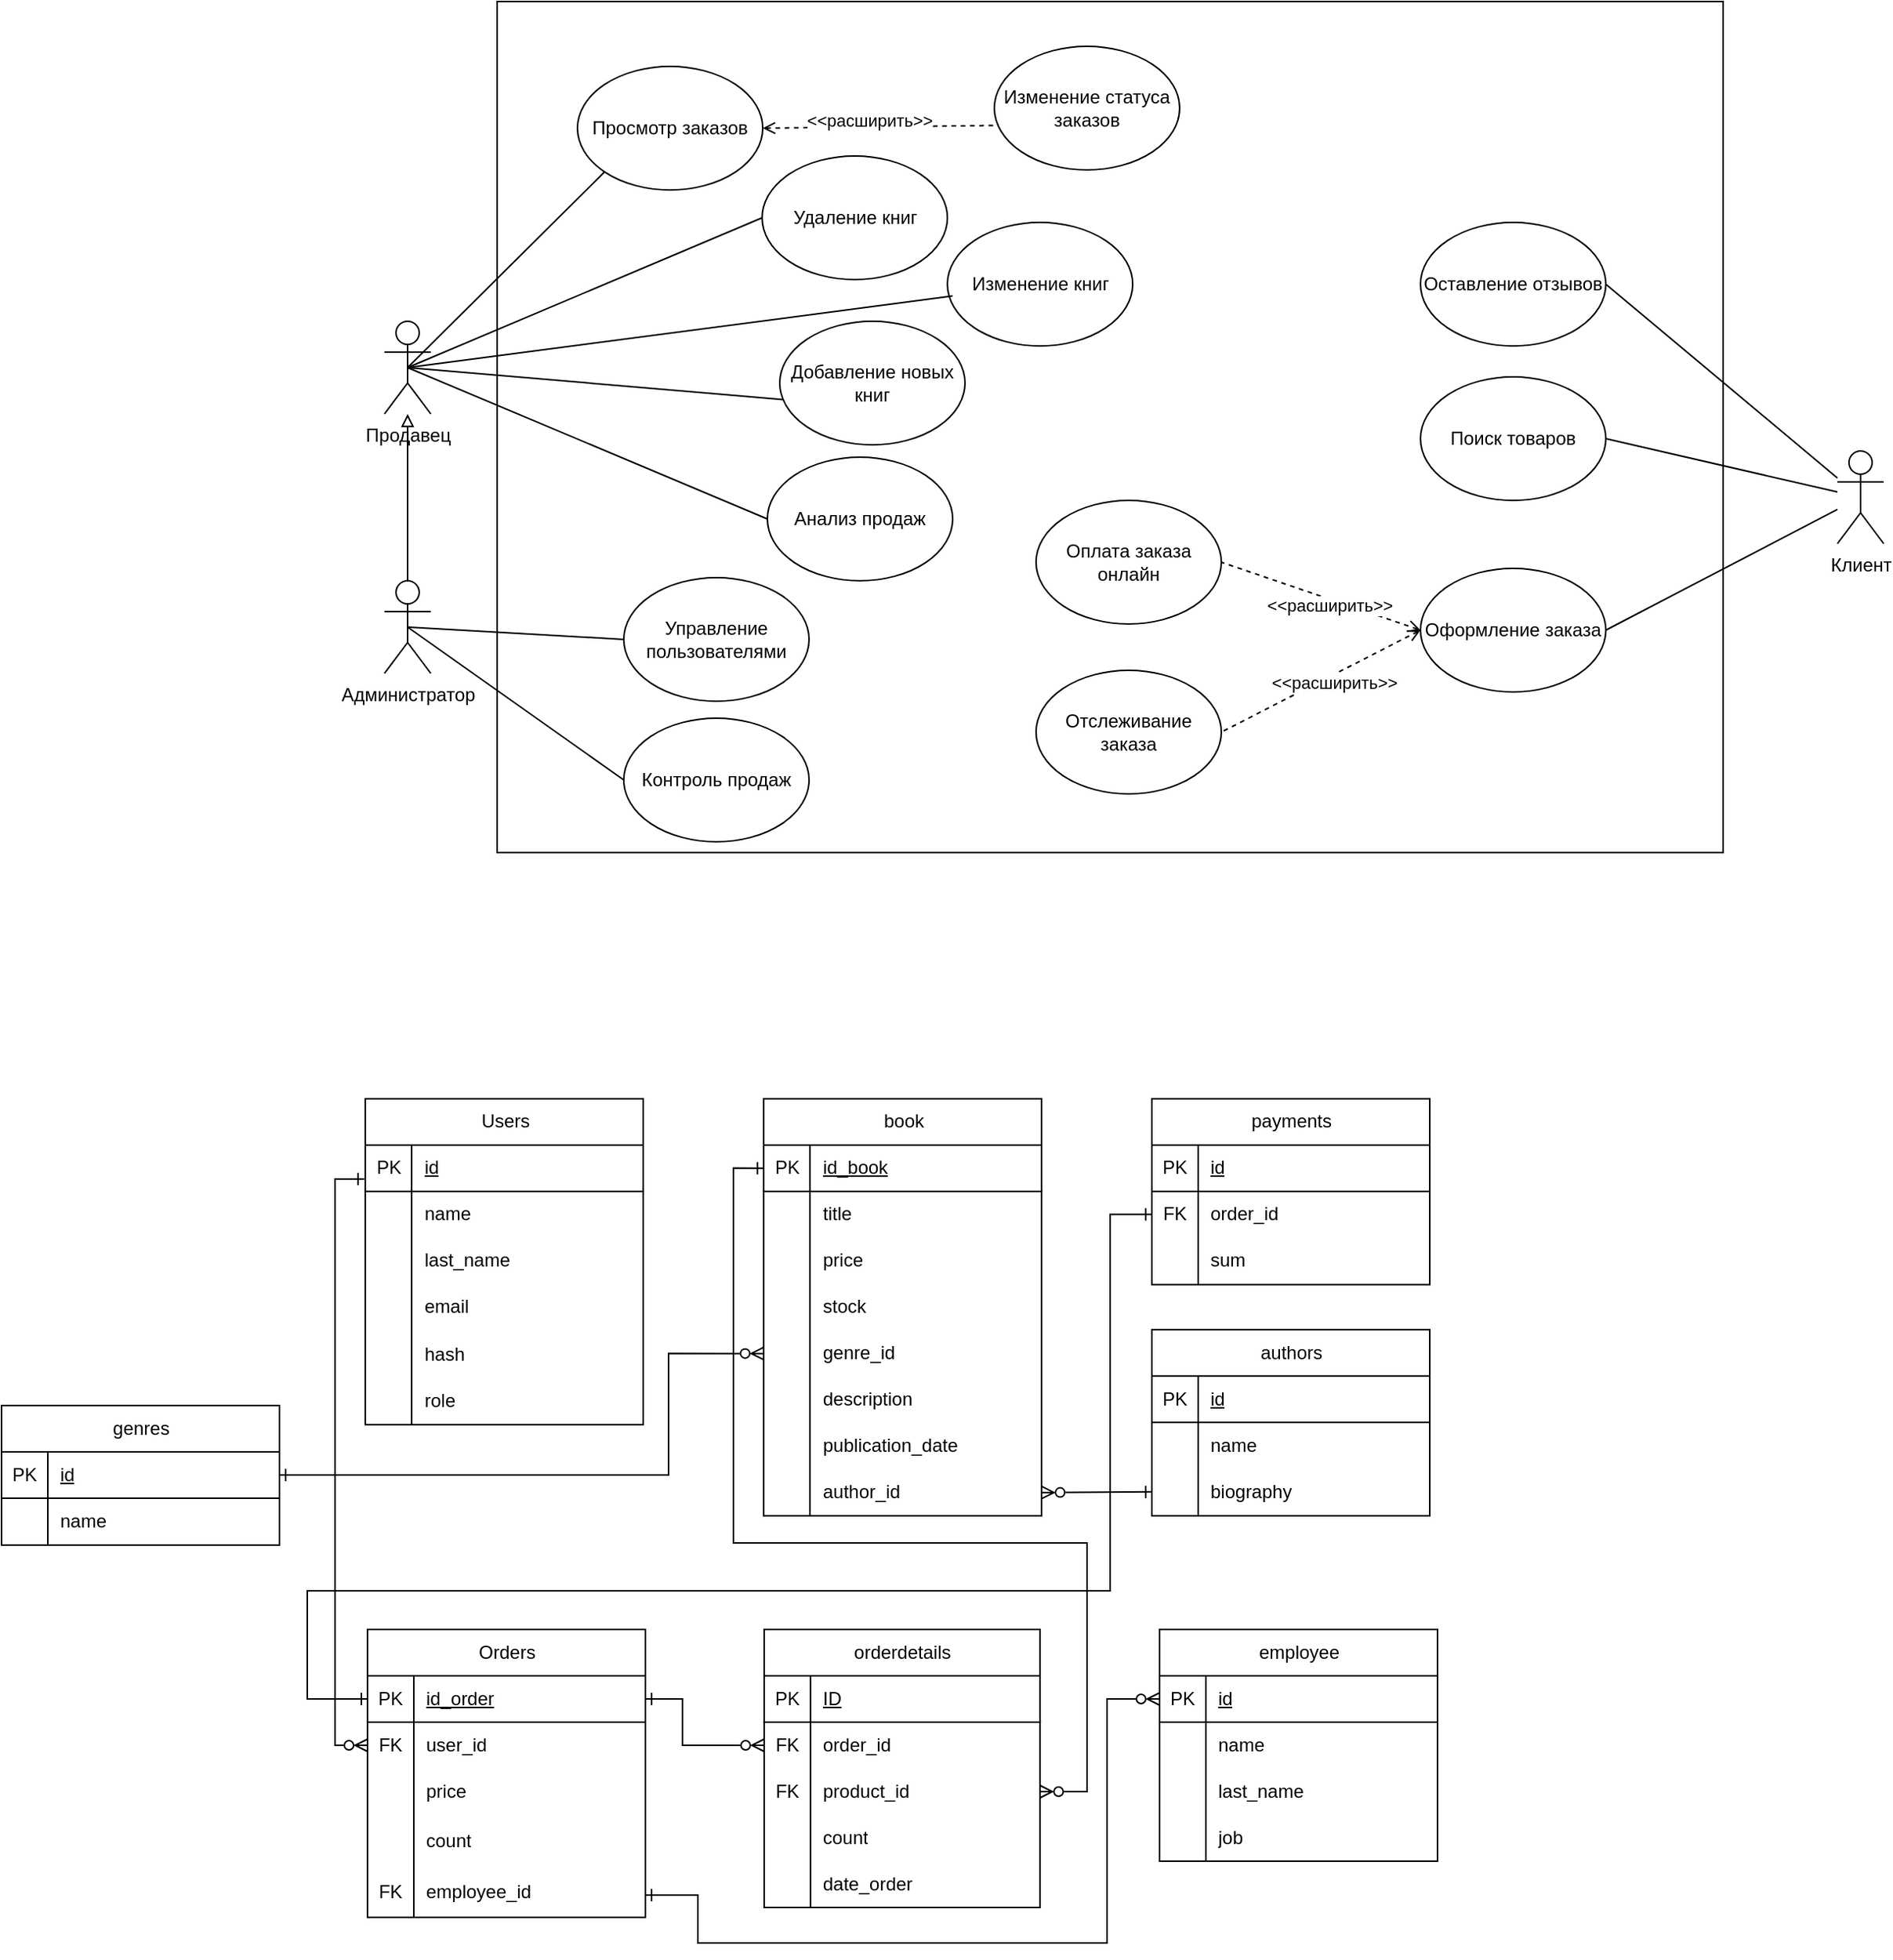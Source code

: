 <mxfile version="26.0.16">
  <diagram name="Page-1" id="e56a1550-8fbb-45ad-956c-1786394a9013">
    <mxGraphModel dx="985" dy="1665" grid="0" gridSize="10" guides="1" tooltips="1" connect="1" arrows="1" fold="1" page="0" pageScale="1" pageWidth="1100" pageHeight="850" background="none" math="0" shadow="0">
      <root>
        <mxCell id="0" />
        <mxCell id="1" parent="0" />
        <mxCell id="t7EN4lz90MW7jezC_zGg-55" value="book" style="shape=table;startSize=30;container=1;collapsible=1;childLayout=tableLayout;fixedRows=1;rowLines=0;fontStyle=0;align=center;resizeLast=1;html=1;" vertex="1" parent="1">
          <mxGeometry x="1266.588" y="275.333" width="180" height="270" as="geometry" />
        </mxCell>
        <mxCell id="t7EN4lz90MW7jezC_zGg-56" value="" style="shape=tableRow;horizontal=0;startSize=0;swimlaneHead=0;swimlaneBody=0;fillColor=none;collapsible=0;dropTarget=0;points=[[0,0.5],[1,0.5]];portConstraint=eastwest;top=0;left=0;right=0;bottom=1;fontStyle=0" vertex="1" parent="t7EN4lz90MW7jezC_zGg-55">
          <mxGeometry y="30" width="180" height="30" as="geometry" />
        </mxCell>
        <mxCell id="t7EN4lz90MW7jezC_zGg-57" value="PK" style="shape=partialRectangle;connectable=0;fillColor=none;top=0;left=0;bottom=0;right=0;fontStyle=0;overflow=hidden;whiteSpace=wrap;html=1;" vertex="1" parent="t7EN4lz90MW7jezC_zGg-56">
          <mxGeometry width="30" height="30" as="geometry">
            <mxRectangle width="30" height="30" as="alternateBounds" />
          </mxGeometry>
        </mxCell>
        <mxCell id="t7EN4lz90MW7jezC_zGg-58" value="id_book" style="shape=partialRectangle;connectable=0;fillColor=none;top=0;left=0;bottom=0;right=0;align=left;spacingLeft=6;fontStyle=4;overflow=hidden;whiteSpace=wrap;html=1;" vertex="1" parent="t7EN4lz90MW7jezC_zGg-56">
          <mxGeometry x="30" width="150" height="30" as="geometry">
            <mxRectangle width="150" height="30" as="alternateBounds" />
          </mxGeometry>
        </mxCell>
        <mxCell id="t7EN4lz90MW7jezC_zGg-59" value="" style="shape=tableRow;horizontal=0;startSize=0;swimlaneHead=0;swimlaneBody=0;fillColor=none;collapsible=0;dropTarget=0;points=[[0,0.5],[1,0.5]];portConstraint=eastwest;top=0;left=0;right=0;bottom=0;fontStyle=0" vertex="1" parent="t7EN4lz90MW7jezC_zGg-55">
          <mxGeometry y="60" width="180" height="30" as="geometry" />
        </mxCell>
        <mxCell id="t7EN4lz90MW7jezC_zGg-60" value="" style="shape=partialRectangle;connectable=0;fillColor=none;top=0;left=0;bottom=0;right=0;editable=1;overflow=hidden;whiteSpace=wrap;html=1;fontStyle=0" vertex="1" parent="t7EN4lz90MW7jezC_zGg-59">
          <mxGeometry width="30" height="30" as="geometry">
            <mxRectangle width="30" height="30" as="alternateBounds" />
          </mxGeometry>
        </mxCell>
        <mxCell id="t7EN4lz90MW7jezC_zGg-61" value="title" style="shape=partialRectangle;connectable=0;fillColor=none;top=0;left=0;bottom=0;right=0;align=left;spacingLeft=6;overflow=hidden;whiteSpace=wrap;html=1;fontStyle=0" vertex="1" parent="t7EN4lz90MW7jezC_zGg-59">
          <mxGeometry x="30" width="150" height="30" as="geometry">
            <mxRectangle width="150" height="30" as="alternateBounds" />
          </mxGeometry>
        </mxCell>
        <mxCell id="t7EN4lz90MW7jezC_zGg-62" value="" style="shape=tableRow;horizontal=0;startSize=0;swimlaneHead=0;swimlaneBody=0;fillColor=none;collapsible=0;dropTarget=0;points=[[0,0.5],[1,0.5]];portConstraint=eastwest;top=0;left=0;right=0;bottom=0;fontStyle=0" vertex="1" parent="t7EN4lz90MW7jezC_zGg-55">
          <mxGeometry y="90" width="180" height="30" as="geometry" />
        </mxCell>
        <mxCell id="t7EN4lz90MW7jezC_zGg-63" value="" style="shape=partialRectangle;connectable=0;fillColor=none;top=0;left=0;bottom=0;right=0;editable=1;overflow=hidden;whiteSpace=wrap;html=1;fontStyle=0" vertex="1" parent="t7EN4lz90MW7jezC_zGg-62">
          <mxGeometry width="30" height="30" as="geometry">
            <mxRectangle width="30" height="30" as="alternateBounds" />
          </mxGeometry>
        </mxCell>
        <mxCell id="t7EN4lz90MW7jezC_zGg-64" value="price" style="shape=partialRectangle;connectable=0;fillColor=none;top=0;left=0;bottom=0;right=0;align=left;spacingLeft=6;overflow=hidden;whiteSpace=wrap;html=1;fontStyle=0" vertex="1" parent="t7EN4lz90MW7jezC_zGg-62">
          <mxGeometry x="30" width="150" height="30" as="geometry">
            <mxRectangle width="150" height="30" as="alternateBounds" />
          </mxGeometry>
        </mxCell>
        <mxCell id="t7EN4lz90MW7jezC_zGg-65" value="" style="shape=tableRow;horizontal=0;startSize=0;swimlaneHead=0;swimlaneBody=0;fillColor=none;collapsible=0;dropTarget=0;points=[[0,0.5],[1,0.5]];portConstraint=eastwest;top=0;left=0;right=0;bottom=0;fontStyle=0" vertex="1" parent="t7EN4lz90MW7jezC_zGg-55">
          <mxGeometry y="120" width="180" height="30" as="geometry" />
        </mxCell>
        <mxCell id="t7EN4lz90MW7jezC_zGg-66" value="" style="shape=partialRectangle;connectable=0;fillColor=none;top=0;left=0;bottom=0;right=0;editable=1;overflow=hidden;whiteSpace=wrap;html=1;fontStyle=0" vertex="1" parent="t7EN4lz90MW7jezC_zGg-65">
          <mxGeometry width="30" height="30" as="geometry">
            <mxRectangle width="30" height="30" as="alternateBounds" />
          </mxGeometry>
        </mxCell>
        <mxCell id="t7EN4lz90MW7jezC_zGg-67" value="stock" style="shape=partialRectangle;connectable=0;fillColor=none;top=0;left=0;bottom=0;right=0;align=left;spacingLeft=6;overflow=hidden;whiteSpace=wrap;html=1;fontStyle=0" vertex="1" parent="t7EN4lz90MW7jezC_zGg-65">
          <mxGeometry x="30" width="150" height="30" as="geometry">
            <mxRectangle width="150" height="30" as="alternateBounds" />
          </mxGeometry>
        </mxCell>
        <mxCell id="t7EN4lz90MW7jezC_zGg-236" style="shape=tableRow;horizontal=0;startSize=0;swimlaneHead=0;swimlaneBody=0;fillColor=none;collapsible=0;dropTarget=0;points=[[0,0.5],[1,0.5]];portConstraint=eastwest;top=0;left=0;right=0;bottom=0;fontStyle=0" vertex="1" parent="t7EN4lz90MW7jezC_zGg-55">
          <mxGeometry y="150" width="180" height="30" as="geometry" />
        </mxCell>
        <mxCell id="t7EN4lz90MW7jezC_zGg-237" style="shape=partialRectangle;connectable=0;fillColor=none;top=0;left=0;bottom=0;right=0;editable=1;overflow=hidden;whiteSpace=wrap;html=1;fontStyle=0" vertex="1" parent="t7EN4lz90MW7jezC_zGg-236">
          <mxGeometry width="30" height="30" as="geometry">
            <mxRectangle width="30" height="30" as="alternateBounds" />
          </mxGeometry>
        </mxCell>
        <mxCell id="t7EN4lz90MW7jezC_zGg-238" value="genre_id" style="shape=partialRectangle;connectable=0;fillColor=none;top=0;left=0;bottom=0;right=0;align=left;spacingLeft=6;overflow=hidden;whiteSpace=wrap;html=1;fontStyle=0" vertex="1" parent="t7EN4lz90MW7jezC_zGg-236">
          <mxGeometry x="30" width="150" height="30" as="geometry">
            <mxRectangle width="150" height="30" as="alternateBounds" />
          </mxGeometry>
        </mxCell>
        <mxCell id="t7EN4lz90MW7jezC_zGg-274" style="shape=tableRow;horizontal=0;startSize=0;swimlaneHead=0;swimlaneBody=0;fillColor=none;collapsible=0;dropTarget=0;points=[[0,0.5],[1,0.5]];portConstraint=eastwest;top=0;left=0;right=0;bottom=0;fontStyle=0" vertex="1" parent="t7EN4lz90MW7jezC_zGg-55">
          <mxGeometry y="180" width="180" height="30" as="geometry" />
        </mxCell>
        <mxCell id="t7EN4lz90MW7jezC_zGg-275" style="shape=partialRectangle;connectable=0;fillColor=none;top=0;left=0;bottom=0;right=0;editable=1;overflow=hidden;whiteSpace=wrap;html=1;fontStyle=0" vertex="1" parent="t7EN4lz90MW7jezC_zGg-274">
          <mxGeometry width="30" height="30" as="geometry">
            <mxRectangle width="30" height="30" as="alternateBounds" />
          </mxGeometry>
        </mxCell>
        <mxCell id="t7EN4lz90MW7jezC_zGg-276" value="description" style="shape=partialRectangle;connectable=0;fillColor=none;top=0;left=0;bottom=0;right=0;align=left;spacingLeft=6;overflow=hidden;whiteSpace=wrap;html=1;fontStyle=0" vertex="1" parent="t7EN4lz90MW7jezC_zGg-274">
          <mxGeometry x="30" width="150" height="30" as="geometry">
            <mxRectangle width="150" height="30" as="alternateBounds" />
          </mxGeometry>
        </mxCell>
        <mxCell id="t7EN4lz90MW7jezC_zGg-280" style="shape=tableRow;horizontal=0;startSize=0;swimlaneHead=0;swimlaneBody=0;fillColor=none;collapsible=0;dropTarget=0;points=[[0,0.5],[1,0.5]];portConstraint=eastwest;top=0;left=0;right=0;bottom=0;fontStyle=0" vertex="1" parent="t7EN4lz90MW7jezC_zGg-55">
          <mxGeometry y="210" width="180" height="30" as="geometry" />
        </mxCell>
        <mxCell id="t7EN4lz90MW7jezC_zGg-281" style="shape=partialRectangle;connectable=0;fillColor=none;top=0;left=0;bottom=0;right=0;editable=1;overflow=hidden;whiteSpace=wrap;html=1;fontStyle=0" vertex="1" parent="t7EN4lz90MW7jezC_zGg-280">
          <mxGeometry width="30" height="30" as="geometry">
            <mxRectangle width="30" height="30" as="alternateBounds" />
          </mxGeometry>
        </mxCell>
        <mxCell id="t7EN4lz90MW7jezC_zGg-282" value="publication_date" style="shape=partialRectangle;connectable=0;fillColor=none;top=0;left=0;bottom=0;right=0;align=left;spacingLeft=6;overflow=hidden;whiteSpace=wrap;html=1;fontStyle=0" vertex="1" parent="t7EN4lz90MW7jezC_zGg-280">
          <mxGeometry x="30" width="150" height="30" as="geometry">
            <mxRectangle width="150" height="30" as="alternateBounds" />
          </mxGeometry>
        </mxCell>
        <mxCell id="t7EN4lz90MW7jezC_zGg-283" style="shape=tableRow;horizontal=0;startSize=0;swimlaneHead=0;swimlaneBody=0;fillColor=none;collapsible=0;dropTarget=0;points=[[0,0.5],[1,0.5]];portConstraint=eastwest;top=0;left=0;right=0;bottom=0;fontStyle=0" vertex="1" parent="t7EN4lz90MW7jezC_zGg-55">
          <mxGeometry y="240" width="180" height="30" as="geometry" />
        </mxCell>
        <mxCell id="t7EN4lz90MW7jezC_zGg-284" style="shape=partialRectangle;connectable=0;fillColor=none;top=0;left=0;bottom=0;right=0;editable=1;overflow=hidden;whiteSpace=wrap;html=1;fontStyle=0" vertex="1" parent="t7EN4lz90MW7jezC_zGg-283">
          <mxGeometry width="30" height="30" as="geometry">
            <mxRectangle width="30" height="30" as="alternateBounds" />
          </mxGeometry>
        </mxCell>
        <mxCell id="t7EN4lz90MW7jezC_zGg-285" value="author_id" style="shape=partialRectangle;connectable=0;fillColor=none;top=0;left=0;bottom=0;right=0;align=left;spacingLeft=6;overflow=hidden;whiteSpace=wrap;html=1;fontStyle=0" vertex="1" parent="t7EN4lz90MW7jezC_zGg-283">
          <mxGeometry x="30" width="150" height="30" as="geometry">
            <mxRectangle width="150" height="30" as="alternateBounds" />
          </mxGeometry>
        </mxCell>
        <mxCell id="t7EN4lz90MW7jezC_zGg-80" value="orderdetails" style="shape=table;startSize=30;container=1;collapsible=1;childLayout=tableLayout;fixedRows=1;rowLines=0;fontStyle=0;align=center;resizeLast=1;html=1;" vertex="1" parent="1">
          <mxGeometry x="1266.908" y="619.003" width="178.681" height="180" as="geometry" />
        </mxCell>
        <mxCell id="t7EN4lz90MW7jezC_zGg-81" value="" style="shape=tableRow;horizontal=0;startSize=0;swimlaneHead=0;swimlaneBody=0;fillColor=none;collapsible=0;dropTarget=0;points=[[0,0.5],[1,0.5]];portConstraint=eastwest;top=0;left=0;right=0;bottom=1;fontStyle=0" vertex="1" parent="t7EN4lz90MW7jezC_zGg-80">
          <mxGeometry y="30" width="178.681" height="30" as="geometry" />
        </mxCell>
        <mxCell id="t7EN4lz90MW7jezC_zGg-82" value="PK" style="shape=partialRectangle;connectable=0;fillColor=none;top=0;left=0;bottom=0;right=0;fontStyle=0;overflow=hidden;whiteSpace=wrap;html=1;" vertex="1" parent="t7EN4lz90MW7jezC_zGg-81">
          <mxGeometry width="30" height="30" as="geometry">
            <mxRectangle width="30" height="30" as="alternateBounds" />
          </mxGeometry>
        </mxCell>
        <mxCell id="t7EN4lz90MW7jezC_zGg-83" value="ID" style="shape=partialRectangle;connectable=0;fillColor=none;top=0;left=0;bottom=0;right=0;align=left;spacingLeft=6;fontStyle=4;overflow=hidden;whiteSpace=wrap;html=1;" vertex="1" parent="t7EN4lz90MW7jezC_zGg-81">
          <mxGeometry x="30" width="148.681" height="30" as="geometry">
            <mxRectangle width="148.681" height="30" as="alternateBounds" />
          </mxGeometry>
        </mxCell>
        <mxCell id="t7EN4lz90MW7jezC_zGg-84" value="" style="shape=tableRow;horizontal=0;startSize=0;swimlaneHead=0;swimlaneBody=0;fillColor=none;collapsible=0;dropTarget=0;points=[[0,0.5],[1,0.5]];portConstraint=eastwest;top=0;left=0;right=0;bottom=0;fontStyle=0" vertex="1" parent="t7EN4lz90MW7jezC_zGg-80">
          <mxGeometry y="60" width="178.681" height="30" as="geometry" />
        </mxCell>
        <mxCell id="t7EN4lz90MW7jezC_zGg-85" value="FK" style="shape=partialRectangle;connectable=0;fillColor=none;top=0;left=0;bottom=0;right=0;editable=1;overflow=hidden;whiteSpace=wrap;html=1;fontStyle=0" vertex="1" parent="t7EN4lz90MW7jezC_zGg-84">
          <mxGeometry width="30" height="30" as="geometry">
            <mxRectangle width="30" height="30" as="alternateBounds" />
          </mxGeometry>
        </mxCell>
        <mxCell id="t7EN4lz90MW7jezC_zGg-86" value="order_id" style="shape=partialRectangle;connectable=0;fillColor=none;top=0;left=0;bottom=0;right=0;align=left;spacingLeft=6;overflow=hidden;whiteSpace=wrap;html=1;fontStyle=0" vertex="1" parent="t7EN4lz90MW7jezC_zGg-84">
          <mxGeometry x="30" width="148.681" height="30" as="geometry">
            <mxRectangle width="148.681" height="30" as="alternateBounds" />
          </mxGeometry>
        </mxCell>
        <mxCell id="t7EN4lz90MW7jezC_zGg-87" value="" style="shape=tableRow;horizontal=0;startSize=0;swimlaneHead=0;swimlaneBody=0;fillColor=none;collapsible=0;dropTarget=0;points=[[0,0.5],[1,0.5]];portConstraint=eastwest;top=0;left=0;right=0;bottom=0;fontStyle=0" vertex="1" parent="t7EN4lz90MW7jezC_zGg-80">
          <mxGeometry y="90" width="178.681" height="30" as="geometry" />
        </mxCell>
        <mxCell id="t7EN4lz90MW7jezC_zGg-88" value="FK" style="shape=partialRectangle;connectable=0;fillColor=none;top=0;left=0;bottom=0;right=0;editable=1;overflow=hidden;whiteSpace=wrap;html=1;fontStyle=0" vertex="1" parent="t7EN4lz90MW7jezC_zGg-87">
          <mxGeometry width="30" height="30" as="geometry">
            <mxRectangle width="30" height="30" as="alternateBounds" />
          </mxGeometry>
        </mxCell>
        <mxCell id="t7EN4lz90MW7jezC_zGg-89" value="product_id" style="shape=partialRectangle;connectable=0;fillColor=none;top=0;left=0;bottom=0;right=0;align=left;spacingLeft=6;overflow=hidden;whiteSpace=wrap;html=1;fontStyle=0" vertex="1" parent="t7EN4lz90MW7jezC_zGg-87">
          <mxGeometry x="30" width="148.681" height="30" as="geometry">
            <mxRectangle width="148.681" height="30" as="alternateBounds" />
          </mxGeometry>
        </mxCell>
        <mxCell id="t7EN4lz90MW7jezC_zGg-90" value="" style="shape=tableRow;horizontal=0;startSize=0;swimlaneHead=0;swimlaneBody=0;fillColor=none;collapsible=0;dropTarget=0;points=[[0,0.5],[1,0.5]];portConstraint=eastwest;top=0;left=0;right=0;bottom=0;fontStyle=0" vertex="1" parent="t7EN4lz90MW7jezC_zGg-80">
          <mxGeometry y="120" width="178.681" height="30" as="geometry" />
        </mxCell>
        <mxCell id="t7EN4lz90MW7jezC_zGg-91" value="" style="shape=partialRectangle;connectable=0;fillColor=none;top=0;left=0;bottom=0;right=0;editable=1;overflow=hidden;whiteSpace=wrap;html=1;fontStyle=0" vertex="1" parent="t7EN4lz90MW7jezC_zGg-90">
          <mxGeometry width="30" height="30" as="geometry">
            <mxRectangle width="30" height="30" as="alternateBounds" />
          </mxGeometry>
        </mxCell>
        <mxCell id="t7EN4lz90MW7jezC_zGg-92" value="count" style="shape=partialRectangle;connectable=0;fillColor=none;top=0;left=0;bottom=0;right=0;align=left;spacingLeft=6;overflow=hidden;whiteSpace=wrap;html=1;fontStyle=0" vertex="1" parent="t7EN4lz90MW7jezC_zGg-90">
          <mxGeometry x="30" width="148.681" height="30" as="geometry">
            <mxRectangle width="148.681" height="30" as="alternateBounds" />
          </mxGeometry>
        </mxCell>
        <mxCell id="t7EN4lz90MW7jezC_zGg-255" style="shape=tableRow;horizontal=0;startSize=0;swimlaneHead=0;swimlaneBody=0;fillColor=none;collapsible=0;dropTarget=0;points=[[0,0.5],[1,0.5]];portConstraint=eastwest;top=0;left=0;right=0;bottom=0;fontStyle=0" vertex="1" parent="t7EN4lz90MW7jezC_zGg-80">
          <mxGeometry y="150" width="178.681" height="30" as="geometry" />
        </mxCell>
        <mxCell id="t7EN4lz90MW7jezC_zGg-256" style="shape=partialRectangle;connectable=0;fillColor=none;top=0;left=0;bottom=0;right=0;editable=1;overflow=hidden;whiteSpace=wrap;html=1;fontStyle=0" vertex="1" parent="t7EN4lz90MW7jezC_zGg-255">
          <mxGeometry width="30" height="30" as="geometry">
            <mxRectangle width="30" height="30" as="alternateBounds" />
          </mxGeometry>
        </mxCell>
        <mxCell id="t7EN4lz90MW7jezC_zGg-257" value="date_order" style="shape=partialRectangle;connectable=0;fillColor=none;top=0;left=0;bottom=0;right=0;align=left;spacingLeft=6;overflow=hidden;whiteSpace=wrap;html=1;fontStyle=0" vertex="1" parent="t7EN4lz90MW7jezC_zGg-255">
          <mxGeometry x="30" width="148.681" height="30" as="geometry">
            <mxRectangle width="148.681" height="30" as="alternateBounds" />
          </mxGeometry>
        </mxCell>
        <mxCell id="t7EN4lz90MW7jezC_zGg-99" value="payments" style="shape=table;startSize=30;container=1;collapsible=1;childLayout=tableLayout;fixedRows=1;rowLines=0;fontStyle=0;align=center;resizeLast=1;html=1;" vertex="1" parent="1">
          <mxGeometry x="1517.998" y="275.333" width="180" height="120.417" as="geometry" />
        </mxCell>
        <mxCell id="t7EN4lz90MW7jezC_zGg-100" value="" style="shape=tableRow;horizontal=0;startSize=0;swimlaneHead=0;swimlaneBody=0;fillColor=none;collapsible=0;dropTarget=0;points=[[0,0.5],[1,0.5]];portConstraint=eastwest;top=0;left=0;right=0;bottom=1;fontStyle=0" vertex="1" parent="t7EN4lz90MW7jezC_zGg-99">
          <mxGeometry y="30" width="180" height="30" as="geometry" />
        </mxCell>
        <mxCell id="t7EN4lz90MW7jezC_zGg-101" value="PK" style="shape=partialRectangle;connectable=0;fillColor=none;top=0;left=0;bottom=0;right=0;fontStyle=0;overflow=hidden;whiteSpace=wrap;html=1;" vertex="1" parent="t7EN4lz90MW7jezC_zGg-100">
          <mxGeometry width="30" height="30" as="geometry">
            <mxRectangle width="30" height="30" as="alternateBounds" />
          </mxGeometry>
        </mxCell>
        <mxCell id="t7EN4lz90MW7jezC_zGg-102" value="id" style="shape=partialRectangle;connectable=0;fillColor=none;top=0;left=0;bottom=0;right=0;align=left;spacingLeft=6;fontStyle=4;overflow=hidden;whiteSpace=wrap;html=1;" vertex="1" parent="t7EN4lz90MW7jezC_zGg-100">
          <mxGeometry x="30" width="150" height="30" as="geometry">
            <mxRectangle width="150" height="30" as="alternateBounds" />
          </mxGeometry>
        </mxCell>
        <mxCell id="t7EN4lz90MW7jezC_zGg-103" value="" style="shape=tableRow;horizontal=0;startSize=0;swimlaneHead=0;swimlaneBody=0;fillColor=none;collapsible=0;dropTarget=0;points=[[0,0.5],[1,0.5]];portConstraint=eastwest;top=0;left=0;right=0;bottom=0;fontStyle=0" vertex="1" parent="t7EN4lz90MW7jezC_zGg-99">
          <mxGeometry y="60" width="180" height="30" as="geometry" />
        </mxCell>
        <mxCell id="t7EN4lz90MW7jezC_zGg-104" value="FK" style="shape=partialRectangle;connectable=0;fillColor=none;top=0;left=0;bottom=0;right=0;editable=1;overflow=hidden;whiteSpace=wrap;html=1;fontStyle=0" vertex="1" parent="t7EN4lz90MW7jezC_zGg-103">
          <mxGeometry width="30" height="30" as="geometry">
            <mxRectangle width="30" height="30" as="alternateBounds" />
          </mxGeometry>
        </mxCell>
        <mxCell id="t7EN4lz90MW7jezC_zGg-105" value="order_id" style="shape=partialRectangle;connectable=0;fillColor=none;top=0;left=0;bottom=0;right=0;align=left;spacingLeft=6;overflow=hidden;whiteSpace=wrap;html=1;fontStyle=0" vertex="1" parent="t7EN4lz90MW7jezC_zGg-103">
          <mxGeometry x="30" width="150" height="30" as="geometry">
            <mxRectangle width="150" height="30" as="alternateBounds" />
          </mxGeometry>
        </mxCell>
        <mxCell id="t7EN4lz90MW7jezC_zGg-106" value="" style="shape=tableRow;horizontal=0;startSize=0;swimlaneHead=0;swimlaneBody=0;fillColor=none;collapsible=0;dropTarget=0;points=[[0,0.5],[1,0.5]];portConstraint=eastwest;top=0;left=0;right=0;bottom=0;fontStyle=0" vertex="1" parent="t7EN4lz90MW7jezC_zGg-99">
          <mxGeometry y="90" width="180" height="30" as="geometry" />
        </mxCell>
        <mxCell id="t7EN4lz90MW7jezC_zGg-107" value="" style="shape=partialRectangle;connectable=0;fillColor=none;top=0;left=0;bottom=0;right=0;editable=1;overflow=hidden;whiteSpace=wrap;html=1;fontStyle=0" vertex="1" parent="t7EN4lz90MW7jezC_zGg-106">
          <mxGeometry width="30" height="30" as="geometry">
            <mxRectangle width="30" height="30" as="alternateBounds" />
          </mxGeometry>
        </mxCell>
        <mxCell id="t7EN4lz90MW7jezC_zGg-108" value="sum" style="shape=partialRectangle;connectable=0;fillColor=none;top=0;left=0;bottom=0;right=0;align=left;spacingLeft=6;overflow=hidden;whiteSpace=wrap;html=1;fontStyle=0" vertex="1" parent="t7EN4lz90MW7jezC_zGg-106">
          <mxGeometry x="30" width="150" height="30" as="geometry">
            <mxRectangle width="150" height="30" as="alternateBounds" />
          </mxGeometry>
        </mxCell>
        <mxCell id="t7EN4lz90MW7jezC_zGg-115" value="Orders" style="shape=table;startSize=30;container=1;collapsible=1;childLayout=tableLayout;fixedRows=1;rowLines=0;fontStyle=0;align=center;resizeLast=1;html=1;" vertex="1" parent="1">
          <mxGeometry x="1010.018" y="619.003" width="180" height="186.333" as="geometry" />
        </mxCell>
        <mxCell id="t7EN4lz90MW7jezC_zGg-116" value="" style="shape=tableRow;horizontal=0;startSize=0;swimlaneHead=0;swimlaneBody=0;fillColor=none;collapsible=0;dropTarget=0;points=[[0,0.5],[1,0.5]];portConstraint=eastwest;top=0;left=0;right=0;bottom=1;fontStyle=0" vertex="1" parent="t7EN4lz90MW7jezC_zGg-115">
          <mxGeometry y="30" width="180" height="30" as="geometry" />
        </mxCell>
        <mxCell id="t7EN4lz90MW7jezC_zGg-117" value="PK" style="shape=partialRectangle;connectable=0;fillColor=none;top=0;left=0;bottom=0;right=0;fontStyle=0;overflow=hidden;whiteSpace=wrap;html=1;" vertex="1" parent="t7EN4lz90MW7jezC_zGg-116">
          <mxGeometry width="30" height="30" as="geometry">
            <mxRectangle width="30" height="30" as="alternateBounds" />
          </mxGeometry>
        </mxCell>
        <mxCell id="t7EN4lz90MW7jezC_zGg-118" value="id_order" style="shape=partialRectangle;connectable=0;fillColor=none;top=0;left=0;bottom=0;right=0;align=left;spacingLeft=6;fontStyle=4;overflow=hidden;whiteSpace=wrap;html=1;" vertex="1" parent="t7EN4lz90MW7jezC_zGg-116">
          <mxGeometry x="30" width="150" height="30" as="geometry">
            <mxRectangle width="150" height="30" as="alternateBounds" />
          </mxGeometry>
        </mxCell>
        <mxCell id="t7EN4lz90MW7jezC_zGg-119" value="" style="shape=tableRow;horizontal=0;startSize=0;swimlaneHead=0;swimlaneBody=0;fillColor=none;collapsible=0;dropTarget=0;points=[[0,0.5],[1,0.5]];portConstraint=eastwest;top=0;left=0;right=0;bottom=0;fontStyle=0" vertex="1" parent="t7EN4lz90MW7jezC_zGg-115">
          <mxGeometry y="60" width="180" height="30" as="geometry" />
        </mxCell>
        <mxCell id="t7EN4lz90MW7jezC_zGg-120" value="FK" style="shape=partialRectangle;connectable=0;fillColor=none;top=0;left=0;bottom=0;right=0;editable=1;overflow=hidden;whiteSpace=wrap;html=1;fontStyle=0" vertex="1" parent="t7EN4lz90MW7jezC_zGg-119">
          <mxGeometry width="30" height="30" as="geometry">
            <mxRectangle width="30" height="30" as="alternateBounds" />
          </mxGeometry>
        </mxCell>
        <mxCell id="t7EN4lz90MW7jezC_zGg-121" value="user_id" style="shape=partialRectangle;connectable=0;fillColor=none;top=0;left=0;bottom=0;right=0;align=left;spacingLeft=6;overflow=hidden;whiteSpace=wrap;html=1;fontStyle=0" vertex="1" parent="t7EN4lz90MW7jezC_zGg-119">
          <mxGeometry x="30" width="150" height="30" as="geometry">
            <mxRectangle width="150" height="30" as="alternateBounds" />
          </mxGeometry>
        </mxCell>
        <mxCell id="t7EN4lz90MW7jezC_zGg-122" value="" style="shape=tableRow;horizontal=0;startSize=0;swimlaneHead=0;swimlaneBody=0;fillColor=none;collapsible=0;dropTarget=0;points=[[0,0.5],[1,0.5]];portConstraint=eastwest;top=0;left=0;right=0;bottom=0;fontStyle=0" vertex="1" parent="t7EN4lz90MW7jezC_zGg-115">
          <mxGeometry y="90" width="180" height="30" as="geometry" />
        </mxCell>
        <mxCell id="t7EN4lz90MW7jezC_zGg-123" value="" style="shape=partialRectangle;connectable=0;fillColor=none;top=0;left=0;bottom=0;right=0;editable=1;overflow=hidden;whiteSpace=wrap;html=1;fontStyle=0" vertex="1" parent="t7EN4lz90MW7jezC_zGg-122">
          <mxGeometry width="30" height="30" as="geometry">
            <mxRectangle width="30" height="30" as="alternateBounds" />
          </mxGeometry>
        </mxCell>
        <mxCell id="t7EN4lz90MW7jezC_zGg-124" value="price" style="shape=partialRectangle;connectable=0;fillColor=none;top=0;left=0;bottom=0;right=0;align=left;spacingLeft=6;overflow=hidden;whiteSpace=wrap;html=1;fontStyle=0" vertex="1" parent="t7EN4lz90MW7jezC_zGg-122">
          <mxGeometry x="30" width="150" height="30" as="geometry">
            <mxRectangle width="150" height="30" as="alternateBounds" />
          </mxGeometry>
        </mxCell>
        <mxCell id="t7EN4lz90MW7jezC_zGg-125" style="shape=tableRow;horizontal=0;startSize=0;swimlaneHead=0;swimlaneBody=0;fillColor=none;collapsible=0;dropTarget=0;points=[[0,0.5],[1,0.5]];portConstraint=eastwest;top=0;left=0;right=0;bottom=0;fontStyle=0" vertex="1" parent="t7EN4lz90MW7jezC_zGg-115">
          <mxGeometry y="120" width="180" height="33" as="geometry" />
        </mxCell>
        <mxCell id="t7EN4lz90MW7jezC_zGg-126" value="" style="shape=partialRectangle;connectable=0;fillColor=none;top=0;left=0;bottom=0;right=0;editable=1;overflow=hidden;whiteSpace=wrap;html=1;fontStyle=0" vertex="1" parent="t7EN4lz90MW7jezC_zGg-125">
          <mxGeometry width="30" height="33" as="geometry">
            <mxRectangle width="30" height="33" as="alternateBounds" />
          </mxGeometry>
        </mxCell>
        <mxCell id="t7EN4lz90MW7jezC_zGg-127" value="count" style="shape=partialRectangle;connectable=0;fillColor=none;top=0;left=0;bottom=0;right=0;align=left;spacingLeft=6;overflow=hidden;whiteSpace=wrap;html=1;fontStyle=0" vertex="1" parent="t7EN4lz90MW7jezC_zGg-125">
          <mxGeometry x="30" width="150" height="33" as="geometry">
            <mxRectangle width="150" height="33" as="alternateBounds" />
          </mxGeometry>
        </mxCell>
        <mxCell id="t7EN4lz90MW7jezC_zGg-192" style="shape=tableRow;horizontal=0;startSize=0;swimlaneHead=0;swimlaneBody=0;fillColor=none;collapsible=0;dropTarget=0;points=[[0,0.5],[1,0.5]];portConstraint=eastwest;top=0;left=0;right=0;bottom=0;fontStyle=0" vertex="1" parent="t7EN4lz90MW7jezC_zGg-115">
          <mxGeometry y="153" width="180" height="33" as="geometry" />
        </mxCell>
        <mxCell id="t7EN4lz90MW7jezC_zGg-193" value="FK" style="shape=partialRectangle;connectable=0;fillColor=none;top=0;left=0;bottom=0;right=0;editable=1;overflow=hidden;whiteSpace=wrap;html=1;fontStyle=0" vertex="1" parent="t7EN4lz90MW7jezC_zGg-192">
          <mxGeometry width="30" height="33" as="geometry">
            <mxRectangle width="30" height="33" as="alternateBounds" />
          </mxGeometry>
        </mxCell>
        <mxCell id="t7EN4lz90MW7jezC_zGg-194" value="employee_id" style="shape=partialRectangle;connectable=0;fillColor=none;top=0;left=0;bottom=0;right=0;align=left;spacingLeft=6;overflow=hidden;whiteSpace=wrap;html=1;fontStyle=0" vertex="1" parent="t7EN4lz90MW7jezC_zGg-192">
          <mxGeometry x="30" width="150" height="33" as="geometry">
            <mxRectangle width="150" height="33" as="alternateBounds" />
          </mxGeometry>
        </mxCell>
        <mxCell id="t7EN4lz90MW7jezC_zGg-134" value="Users" style="shape=table;startSize=30;container=1;collapsible=1;childLayout=tableLayout;fixedRows=1;rowLines=0;fontStyle=0;align=center;resizeLast=1;html=1;" vertex="1" parent="1">
          <mxGeometry x="1008.588" y="275.333" width="180" height="211" as="geometry" />
        </mxCell>
        <mxCell id="t7EN4lz90MW7jezC_zGg-135" value="" style="shape=tableRow;horizontal=0;startSize=0;swimlaneHead=0;swimlaneBody=0;fillColor=none;collapsible=0;dropTarget=0;points=[[0,0.5],[1,0.5]];portConstraint=eastwest;top=0;left=0;right=0;bottom=1;fontStyle=0" vertex="1" parent="t7EN4lz90MW7jezC_zGg-134">
          <mxGeometry y="30" width="180" height="30" as="geometry" />
        </mxCell>
        <mxCell id="t7EN4lz90MW7jezC_zGg-136" value="PK" style="shape=partialRectangle;connectable=0;fillColor=none;top=0;left=0;bottom=0;right=0;fontStyle=0;overflow=hidden;whiteSpace=wrap;html=1;" vertex="1" parent="t7EN4lz90MW7jezC_zGg-135">
          <mxGeometry width="30" height="30" as="geometry">
            <mxRectangle width="30" height="30" as="alternateBounds" />
          </mxGeometry>
        </mxCell>
        <mxCell id="t7EN4lz90MW7jezC_zGg-137" value="id" style="shape=partialRectangle;connectable=0;fillColor=none;top=0;left=0;bottom=0;right=0;align=left;spacingLeft=6;fontStyle=4;overflow=hidden;whiteSpace=wrap;html=1;" vertex="1" parent="t7EN4lz90MW7jezC_zGg-135">
          <mxGeometry x="30" width="150" height="30" as="geometry">
            <mxRectangle width="150" height="30" as="alternateBounds" />
          </mxGeometry>
        </mxCell>
        <mxCell id="t7EN4lz90MW7jezC_zGg-138" value="" style="shape=tableRow;horizontal=0;startSize=0;swimlaneHead=0;swimlaneBody=0;fillColor=none;collapsible=0;dropTarget=0;points=[[0,0.5],[1,0.5]];portConstraint=eastwest;top=0;left=0;right=0;bottom=0;fontStyle=0" vertex="1" parent="t7EN4lz90MW7jezC_zGg-134">
          <mxGeometry y="60" width="180" height="30" as="geometry" />
        </mxCell>
        <mxCell id="t7EN4lz90MW7jezC_zGg-139" value="" style="shape=partialRectangle;connectable=0;fillColor=none;top=0;left=0;bottom=0;right=0;editable=1;overflow=hidden;whiteSpace=wrap;html=1;fontStyle=0" vertex="1" parent="t7EN4lz90MW7jezC_zGg-138">
          <mxGeometry width="30" height="30" as="geometry">
            <mxRectangle width="30" height="30" as="alternateBounds" />
          </mxGeometry>
        </mxCell>
        <mxCell id="t7EN4lz90MW7jezC_zGg-140" value="name" style="shape=partialRectangle;connectable=0;fillColor=none;top=0;left=0;bottom=0;right=0;align=left;spacingLeft=6;overflow=hidden;whiteSpace=wrap;html=1;fontStyle=0" vertex="1" parent="t7EN4lz90MW7jezC_zGg-138">
          <mxGeometry x="30" width="150" height="30" as="geometry">
            <mxRectangle width="150" height="30" as="alternateBounds" />
          </mxGeometry>
        </mxCell>
        <mxCell id="t7EN4lz90MW7jezC_zGg-141" value="" style="shape=tableRow;horizontal=0;startSize=0;swimlaneHead=0;swimlaneBody=0;fillColor=none;collapsible=0;dropTarget=0;points=[[0,0.5],[1,0.5]];portConstraint=eastwest;top=0;left=0;right=0;bottom=0;fontStyle=0" vertex="1" parent="t7EN4lz90MW7jezC_zGg-134">
          <mxGeometry y="90" width="180" height="30" as="geometry" />
        </mxCell>
        <mxCell id="t7EN4lz90MW7jezC_zGg-142" value="" style="shape=partialRectangle;connectable=0;fillColor=none;top=0;left=0;bottom=0;right=0;editable=1;overflow=hidden;whiteSpace=wrap;html=1;fontStyle=0" vertex="1" parent="t7EN4lz90MW7jezC_zGg-141">
          <mxGeometry width="30" height="30" as="geometry">
            <mxRectangle width="30" height="30" as="alternateBounds" />
          </mxGeometry>
        </mxCell>
        <mxCell id="t7EN4lz90MW7jezC_zGg-143" value="last_name" style="shape=partialRectangle;connectable=0;fillColor=none;top=0;left=0;bottom=0;right=0;align=left;spacingLeft=6;overflow=hidden;whiteSpace=wrap;html=1;fontStyle=0" vertex="1" parent="t7EN4lz90MW7jezC_zGg-141">
          <mxGeometry x="30" width="150" height="30" as="geometry">
            <mxRectangle width="150" height="30" as="alternateBounds" />
          </mxGeometry>
        </mxCell>
        <mxCell id="t7EN4lz90MW7jezC_zGg-144" style="shape=tableRow;horizontal=0;startSize=0;swimlaneHead=0;swimlaneBody=0;fillColor=none;collapsible=0;dropTarget=0;points=[[0,0.5],[1,0.5]];portConstraint=eastwest;top=0;left=0;right=0;bottom=0;fontStyle=0" vertex="1" parent="t7EN4lz90MW7jezC_zGg-134">
          <mxGeometry y="120" width="180" height="30" as="geometry" />
        </mxCell>
        <mxCell id="t7EN4lz90MW7jezC_zGg-145" style="shape=partialRectangle;connectable=0;fillColor=none;top=0;left=0;bottom=0;right=0;editable=1;overflow=hidden;whiteSpace=wrap;html=1;fontStyle=0" vertex="1" parent="t7EN4lz90MW7jezC_zGg-144">
          <mxGeometry width="30" height="30" as="geometry">
            <mxRectangle width="30" height="30" as="alternateBounds" />
          </mxGeometry>
        </mxCell>
        <mxCell id="t7EN4lz90MW7jezC_zGg-146" value="email" style="shape=partialRectangle;connectable=0;fillColor=none;top=0;left=0;bottom=0;right=0;align=left;spacingLeft=6;overflow=hidden;whiteSpace=wrap;html=1;fontStyle=0" vertex="1" parent="t7EN4lz90MW7jezC_zGg-144">
          <mxGeometry x="30" width="150" height="30" as="geometry">
            <mxRectangle width="150" height="30" as="alternateBounds" />
          </mxGeometry>
        </mxCell>
        <mxCell id="t7EN4lz90MW7jezC_zGg-147" style="shape=tableRow;horizontal=0;startSize=0;swimlaneHead=0;swimlaneBody=0;fillColor=none;collapsible=0;dropTarget=0;points=[[0,0.5],[1,0.5]];portConstraint=eastwest;top=0;left=0;right=0;bottom=0;fontStyle=0" vertex="1" parent="t7EN4lz90MW7jezC_zGg-134">
          <mxGeometry y="150" width="180" height="31" as="geometry" />
        </mxCell>
        <mxCell id="t7EN4lz90MW7jezC_zGg-148" style="shape=partialRectangle;connectable=0;fillColor=none;top=0;left=0;bottom=0;right=0;editable=1;overflow=hidden;whiteSpace=wrap;html=1;fontStyle=0" vertex="1" parent="t7EN4lz90MW7jezC_zGg-147">
          <mxGeometry width="30" height="31" as="geometry">
            <mxRectangle width="30" height="31" as="alternateBounds" />
          </mxGeometry>
        </mxCell>
        <mxCell id="t7EN4lz90MW7jezC_zGg-149" value="hash" style="shape=partialRectangle;connectable=0;fillColor=none;top=0;left=0;bottom=0;right=0;align=left;spacingLeft=6;overflow=hidden;whiteSpace=wrap;html=1;fontStyle=0" vertex="1" parent="t7EN4lz90MW7jezC_zGg-147">
          <mxGeometry x="30" width="150" height="31" as="geometry">
            <mxRectangle width="150" height="31" as="alternateBounds" />
          </mxGeometry>
        </mxCell>
        <mxCell id="t7EN4lz90MW7jezC_zGg-150" style="shape=tableRow;horizontal=0;startSize=0;swimlaneHead=0;swimlaneBody=0;fillColor=none;collapsible=0;dropTarget=0;points=[[0,0.5],[1,0.5]];portConstraint=eastwest;top=0;left=0;right=0;bottom=0;fontStyle=0" vertex="1" parent="t7EN4lz90MW7jezC_zGg-134">
          <mxGeometry y="181" width="180" height="30" as="geometry" />
        </mxCell>
        <mxCell id="t7EN4lz90MW7jezC_zGg-151" style="shape=partialRectangle;connectable=0;fillColor=none;top=0;left=0;bottom=0;right=0;editable=1;overflow=hidden;whiteSpace=wrap;html=1;fontStyle=0" vertex="1" parent="t7EN4lz90MW7jezC_zGg-150">
          <mxGeometry width="30" height="30" as="geometry">
            <mxRectangle width="30" height="30" as="alternateBounds" />
          </mxGeometry>
        </mxCell>
        <mxCell id="t7EN4lz90MW7jezC_zGg-152" value="role" style="shape=partialRectangle;connectable=0;fillColor=none;top=0;left=0;bottom=0;right=0;align=left;spacingLeft=6;overflow=hidden;whiteSpace=wrap;html=1;fontStyle=0" vertex="1" parent="t7EN4lz90MW7jezC_zGg-150">
          <mxGeometry x="30" width="150" height="30" as="geometry">
            <mxRectangle width="150" height="30" as="alternateBounds" />
          </mxGeometry>
        </mxCell>
        <mxCell id="t7EN4lz90MW7jezC_zGg-156" value="employee" style="shape=table;startSize=30;container=1;collapsible=1;childLayout=tableLayout;fixedRows=1;rowLines=0;fontStyle=0;align=center;resizeLast=1;html=1;" vertex="1" parent="1">
          <mxGeometry x="1522.998" y="619.003" width="180" height="150" as="geometry" />
        </mxCell>
        <mxCell id="t7EN4lz90MW7jezC_zGg-157" value="" style="shape=tableRow;horizontal=0;startSize=0;swimlaneHead=0;swimlaneBody=0;fillColor=none;collapsible=0;dropTarget=0;points=[[0,0.5],[1,0.5]];portConstraint=eastwest;top=0;left=0;right=0;bottom=1;fontStyle=0" vertex="1" parent="t7EN4lz90MW7jezC_zGg-156">
          <mxGeometry y="30" width="180" height="30" as="geometry" />
        </mxCell>
        <mxCell id="t7EN4lz90MW7jezC_zGg-158" value="PK" style="shape=partialRectangle;connectable=0;fillColor=none;top=0;left=0;bottom=0;right=0;fontStyle=0;overflow=hidden;whiteSpace=wrap;html=1;" vertex="1" parent="t7EN4lz90MW7jezC_zGg-157">
          <mxGeometry width="30" height="30" as="geometry">
            <mxRectangle width="30" height="30" as="alternateBounds" />
          </mxGeometry>
        </mxCell>
        <mxCell id="t7EN4lz90MW7jezC_zGg-159" value="id" style="shape=partialRectangle;connectable=0;fillColor=none;top=0;left=0;bottom=0;right=0;align=left;spacingLeft=6;fontStyle=4;overflow=hidden;whiteSpace=wrap;html=1;" vertex="1" parent="t7EN4lz90MW7jezC_zGg-157">
          <mxGeometry x="30" width="150" height="30" as="geometry">
            <mxRectangle width="150" height="30" as="alternateBounds" />
          </mxGeometry>
        </mxCell>
        <mxCell id="t7EN4lz90MW7jezC_zGg-160" value="" style="shape=tableRow;horizontal=0;startSize=0;swimlaneHead=0;swimlaneBody=0;fillColor=none;collapsible=0;dropTarget=0;points=[[0,0.5],[1,0.5]];portConstraint=eastwest;top=0;left=0;right=0;bottom=0;fontStyle=0" vertex="1" parent="t7EN4lz90MW7jezC_zGg-156">
          <mxGeometry y="60" width="180" height="30" as="geometry" />
        </mxCell>
        <mxCell id="t7EN4lz90MW7jezC_zGg-161" value="" style="shape=partialRectangle;connectable=0;fillColor=none;top=0;left=0;bottom=0;right=0;editable=1;overflow=hidden;whiteSpace=wrap;html=1;fontStyle=0" vertex="1" parent="t7EN4lz90MW7jezC_zGg-160">
          <mxGeometry width="30" height="30" as="geometry">
            <mxRectangle width="30" height="30" as="alternateBounds" />
          </mxGeometry>
        </mxCell>
        <mxCell id="t7EN4lz90MW7jezC_zGg-162" value="name" style="shape=partialRectangle;connectable=0;fillColor=none;top=0;left=0;bottom=0;right=0;align=left;spacingLeft=6;overflow=hidden;whiteSpace=wrap;html=1;fontStyle=0" vertex="1" parent="t7EN4lz90MW7jezC_zGg-160">
          <mxGeometry x="30" width="150" height="30" as="geometry">
            <mxRectangle width="150" height="30" as="alternateBounds" />
          </mxGeometry>
        </mxCell>
        <mxCell id="t7EN4lz90MW7jezC_zGg-163" value="" style="shape=tableRow;horizontal=0;startSize=0;swimlaneHead=0;swimlaneBody=0;fillColor=none;collapsible=0;dropTarget=0;points=[[0,0.5],[1,0.5]];portConstraint=eastwest;top=0;left=0;right=0;bottom=0;fontStyle=0" vertex="1" parent="t7EN4lz90MW7jezC_zGg-156">
          <mxGeometry y="90" width="180" height="30" as="geometry" />
        </mxCell>
        <mxCell id="t7EN4lz90MW7jezC_zGg-164" value="" style="shape=partialRectangle;connectable=0;fillColor=none;top=0;left=0;bottom=0;right=0;editable=1;overflow=hidden;whiteSpace=wrap;html=1;fontStyle=0" vertex="1" parent="t7EN4lz90MW7jezC_zGg-163">
          <mxGeometry width="30" height="30" as="geometry">
            <mxRectangle width="30" height="30" as="alternateBounds" />
          </mxGeometry>
        </mxCell>
        <mxCell id="t7EN4lz90MW7jezC_zGg-165" value="last_name" style="shape=partialRectangle;connectable=0;fillColor=none;top=0;left=0;bottom=0;right=0;align=left;spacingLeft=6;overflow=hidden;whiteSpace=wrap;html=1;fontStyle=0" vertex="1" parent="t7EN4lz90MW7jezC_zGg-163">
          <mxGeometry x="30" width="150" height="30" as="geometry">
            <mxRectangle width="150" height="30" as="alternateBounds" />
          </mxGeometry>
        </mxCell>
        <mxCell id="t7EN4lz90MW7jezC_zGg-166" style="shape=tableRow;horizontal=0;startSize=0;swimlaneHead=0;swimlaneBody=0;fillColor=none;collapsible=0;dropTarget=0;points=[[0,0.5],[1,0.5]];portConstraint=eastwest;top=0;left=0;right=0;bottom=0;fontStyle=0" vertex="1" parent="t7EN4lz90MW7jezC_zGg-156">
          <mxGeometry y="120" width="180" height="30" as="geometry" />
        </mxCell>
        <mxCell id="t7EN4lz90MW7jezC_zGg-167" style="shape=partialRectangle;connectable=0;fillColor=none;top=0;left=0;bottom=0;right=0;editable=1;overflow=hidden;whiteSpace=wrap;html=1;fontStyle=0" vertex="1" parent="t7EN4lz90MW7jezC_zGg-166">
          <mxGeometry width="30" height="30" as="geometry">
            <mxRectangle width="30" height="30" as="alternateBounds" />
          </mxGeometry>
        </mxCell>
        <mxCell id="t7EN4lz90MW7jezC_zGg-168" value="job" style="shape=partialRectangle;connectable=0;fillColor=none;top=0;left=0;bottom=0;right=0;align=left;spacingLeft=6;overflow=hidden;whiteSpace=wrap;html=1;fontStyle=0" vertex="1" parent="t7EN4lz90MW7jezC_zGg-166">
          <mxGeometry x="30" width="150" height="30" as="geometry">
            <mxRectangle width="150" height="30" as="alternateBounds" />
          </mxGeometry>
        </mxCell>
        <mxCell id="t7EN4lz90MW7jezC_zGg-176" style="edgeStyle=orthogonalEdgeStyle;rounded=0;orthogonalLoop=1;jettySize=auto;html=1;endArrow=ERone;endFill=0;startArrow=ERzeroToMany;startFill=0;entryX=0;entryY=0.5;entryDx=0;entryDy=0;" edge="1" parent="1" source="t7EN4lz90MW7jezC_zGg-87" target="t7EN4lz90MW7jezC_zGg-56">
          <mxGeometry relative="1" as="geometry">
            <Array as="points">
              <mxPoint x="1476" y="724" />
              <mxPoint x="1476" y="563" />
              <mxPoint x="1247" y="563" />
              <mxPoint x="1247" y="320" />
            </Array>
          </mxGeometry>
        </mxCell>
        <mxCell id="t7EN4lz90MW7jezC_zGg-179" style="edgeStyle=orthogonalEdgeStyle;rounded=0;orthogonalLoop=1;jettySize=auto;html=1;entryX=-0.004;entryY=0.735;entryDx=0;entryDy=0;entryPerimeter=0;endArrow=ERone;endFill=0;startArrow=ERzeroToMany;startFill=0;exitX=0;exitY=0.5;exitDx=0;exitDy=0;" edge="1" parent="1" source="t7EN4lz90MW7jezC_zGg-119" target="t7EN4lz90MW7jezC_zGg-135">
          <mxGeometry relative="1" as="geometry">
            <Array as="points">
              <mxPoint x="989" y="694" />
              <mxPoint x="989" y="327" />
            </Array>
          </mxGeometry>
        </mxCell>
        <mxCell id="t7EN4lz90MW7jezC_zGg-180" style="edgeStyle=orthogonalEdgeStyle;rounded=0;orthogonalLoop=1;jettySize=auto;html=1;entryX=0;entryY=0.5;entryDx=0;entryDy=0;startArrow=ERzeroToOne;startFill=0;endArrow=ERzeroToOne;endFill=0;" edge="1" parent="1" source="t7EN4lz90MW7jezC_zGg-128" target="t7EN4lz90MW7jezC_zGg-100">
          <mxGeometry relative="1" as="geometry">
            <mxPoint x="1489.477" y="295.722" as="targetPoint" />
            <Array as="points">
              <mxPoint x="1219.588" y="709.333" />
              <mxPoint x="1219.588" y="550.333" />
              <mxPoint x="1489.588" y="550.333" />
              <mxPoint x="1489.588" y="320.333" />
            </Array>
          </mxGeometry>
        </mxCell>
        <mxCell id="t7EN4lz90MW7jezC_zGg-181" style="edgeStyle=orthogonalEdgeStyle;rounded=0;orthogonalLoop=1;jettySize=auto;html=1;entryX=0;entryY=0.5;entryDx=0;entryDy=0;startArrow=ERone;startFill=0;endArrow=ERone;endFill=0;" edge="1" parent="1" source="t7EN4lz90MW7jezC_zGg-103" target="t7EN4lz90MW7jezC_zGg-116">
          <mxGeometry relative="1" as="geometry">
            <Array as="points">
              <mxPoint x="1491" y="350" />
              <mxPoint x="1491" y="594" />
              <mxPoint x="971" y="594" />
              <mxPoint x="971" y="664" />
            </Array>
          </mxGeometry>
        </mxCell>
        <mxCell id="t7EN4lz90MW7jezC_zGg-198" style="edgeStyle=orthogonalEdgeStyle;rounded=0;orthogonalLoop=1;jettySize=auto;html=1;endArrow=ERone;endFill=0;startArrow=ERzeroToMany;startFill=0;exitX=0;exitY=0.5;exitDx=0;exitDy=0;" edge="1" parent="1" source="t7EN4lz90MW7jezC_zGg-84" target="t7EN4lz90MW7jezC_zGg-116">
          <mxGeometry relative="1" as="geometry">
            <mxPoint x="1277" y="734" as="sourcePoint" />
            <mxPoint x="1199" y="330" as="targetPoint" />
            <Array as="points">
              <mxPoint x="1214" y="694" />
              <mxPoint x="1214" y="664" />
            </Array>
          </mxGeometry>
        </mxCell>
        <mxCell id="t7EN4lz90MW7jezC_zGg-199" style="edgeStyle=orthogonalEdgeStyle;rounded=0;orthogonalLoop=1;jettySize=auto;html=1;endArrow=ERone;endFill=0;startArrow=ERzeroToMany;startFill=0;exitX=0;exitY=0.5;exitDx=0;exitDy=0;" edge="1" parent="1" source="t7EN4lz90MW7jezC_zGg-157">
          <mxGeometry relative="1" as="geometry">
            <mxPoint x="1489" y="670" as="sourcePoint" />
            <mxPoint x="1190" y="791" as="targetPoint" />
            <Array as="points">
              <mxPoint x="1489" y="664" />
              <mxPoint x="1489" y="822" />
              <mxPoint x="1224" y="822" />
              <mxPoint x="1224" y="791" />
            </Array>
          </mxGeometry>
        </mxCell>
        <mxCell id="t7EN4lz90MW7jezC_zGg-200" value="" style="rounded=0;whiteSpace=wrap;html=1;" vertex="1" parent="1">
          <mxGeometry x="1093.996" y="-435.003" width="794" height="551" as="geometry" />
        </mxCell>
        <mxCell id="t7EN4lz90MW7jezC_zGg-201" style="edgeStyle=orthogonalEdgeStyle;rounded=0;orthogonalLoop=1;jettySize=auto;html=1;endArrow=block;endFill=0;" edge="1" parent="1" source="t7EN4lz90MW7jezC_zGg-202" target="t7EN4lz90MW7jezC_zGg-205">
          <mxGeometry relative="1" as="geometry">
            <mxPoint x="1093.996" y="-170.485" as="targetPoint" />
          </mxGeometry>
        </mxCell>
        <mxCell id="t7EN4lz90MW7jezC_zGg-202" value="Администратор" style="shape=umlActor;verticalLabelPosition=bottom;verticalAlign=top;html=1;outlineConnect=0;" vertex="1" parent="1">
          <mxGeometry x="1020.996" y="-60.003" width="30" height="60" as="geometry" />
        </mxCell>
        <mxCell id="t7EN4lz90MW7jezC_zGg-203" value="Управление пользователями" style="ellipse;whiteSpace=wrap;html=1;" vertex="1" parent="1">
          <mxGeometry x="1175.996" y="-62.003" width="120" height="80" as="geometry" />
        </mxCell>
        <mxCell id="t7EN4lz90MW7jezC_zGg-204" value="Контроль продаж" style="ellipse;whiteSpace=wrap;html=1;" vertex="1" parent="1">
          <mxGeometry x="1175.996" y="28.997" width="120" height="80" as="geometry" />
        </mxCell>
        <mxCell id="t7EN4lz90MW7jezC_zGg-205" value="Продавец" style="shape=umlActor;verticalLabelPosition=bottom;verticalAlign=top;html=1;outlineConnect=0;" vertex="1" parent="1">
          <mxGeometry x="1020.996" y="-228.003" width="30" height="60" as="geometry" />
        </mxCell>
        <mxCell id="t7EN4lz90MW7jezC_zGg-206" value="Просмотр заказов" style="ellipse;whiteSpace=wrap;html=1;" vertex="1" parent="1">
          <mxGeometry x="1145.996" y="-393.003" width="120" height="80" as="geometry" />
        </mxCell>
        <mxCell id="t7EN4lz90MW7jezC_zGg-207" value="Изменение статуса заказов" style="ellipse;whiteSpace=wrap;html=1;" vertex="1" parent="1">
          <mxGeometry x="1415.996" y="-406.003" width="120" height="80" as="geometry" />
        </mxCell>
        <mxCell id="t7EN4lz90MW7jezC_zGg-208" value="Добавление новых книг" style="ellipse;whiteSpace=wrap;html=1;" vertex="1" parent="1">
          <mxGeometry x="1276.996" y="-228.003" width="120" height="80" as="geometry" />
        </mxCell>
        <mxCell id="t7EN4lz90MW7jezC_zGg-209" value="Анализ продаж" style="ellipse;whiteSpace=wrap;html=1;" vertex="1" parent="1">
          <mxGeometry x="1268.996" y="-140.003" width="120" height="80" as="geometry" />
        </mxCell>
        <mxCell id="t7EN4lz90MW7jezC_zGg-210" value="" style="endArrow=none;html=1;rounded=0;exitX=0.5;exitY=0.5;exitDx=0;exitDy=0;exitPerimeter=0;entryX=0;entryY=0.5;entryDx=0;entryDy=0;" edge="1" parent="1" source="t7EN4lz90MW7jezC_zGg-202" target="t7EN4lz90MW7jezC_zGg-204">
          <mxGeometry width="50" height="50" relative="1" as="geometry">
            <mxPoint x="1157.996" y="7.997" as="sourcePoint" />
            <mxPoint x="1207.996" y="-42.003" as="targetPoint" />
          </mxGeometry>
        </mxCell>
        <mxCell id="t7EN4lz90MW7jezC_zGg-211" value="" style="endArrow=none;html=1;rounded=0;exitX=0.5;exitY=0.5;exitDx=0;exitDy=0;exitPerimeter=0;entryX=0;entryY=0.5;entryDx=0;entryDy=0;" edge="1" parent="1" source="t7EN4lz90MW7jezC_zGg-202" target="t7EN4lz90MW7jezC_zGg-203">
          <mxGeometry width="50" height="50" relative="1" as="geometry">
            <mxPoint x="1103.996" y="-20.003" as="sourcePoint" />
            <mxPoint x="1238.996" y="51.997" as="targetPoint" />
          </mxGeometry>
        </mxCell>
        <mxCell id="t7EN4lz90MW7jezC_zGg-212" value="" style="endArrow=none;html=1;rounded=0;exitX=0.5;exitY=0.5;exitDx=0;exitDy=0;exitPerimeter=0;entryX=0.021;entryY=0.634;entryDx=0;entryDy=0;entryPerimeter=0;" edge="1" parent="1" source="t7EN4lz90MW7jezC_zGg-205" target="t7EN4lz90MW7jezC_zGg-208">
          <mxGeometry width="50" height="50" relative="1" as="geometry">
            <mxPoint x="1103.996" y="-20.003" as="sourcePoint" />
            <mxPoint x="1242.996" y="-40.003" as="targetPoint" />
          </mxGeometry>
        </mxCell>
        <mxCell id="t7EN4lz90MW7jezC_zGg-213" value="" style="endArrow=none;html=1;rounded=0;exitX=0.5;exitY=0.5;exitDx=0;exitDy=0;exitPerimeter=0;entryX=0;entryY=0.5;entryDx=0;entryDy=0;" edge="1" parent="1" source="t7EN4lz90MW7jezC_zGg-205" target="t7EN4lz90MW7jezC_zGg-209">
          <mxGeometry width="50" height="50" relative="1" as="geometry">
            <mxPoint x="1103.996" y="-187.003" as="sourcePoint" />
            <mxPoint x="1245.996" y="-238.003" as="targetPoint" />
          </mxGeometry>
        </mxCell>
        <mxCell id="t7EN4lz90MW7jezC_zGg-214" value="" style="endArrow=none;html=1;rounded=0;exitX=0.5;exitY=0.5;exitDx=0;exitDy=0;exitPerimeter=0;entryX=0;entryY=1;entryDx=0;entryDy=0;" edge="1" parent="1" source="t7EN4lz90MW7jezC_zGg-205" target="t7EN4lz90MW7jezC_zGg-206">
          <mxGeometry width="50" height="50" relative="1" as="geometry">
            <mxPoint x="1103.996" y="-187.003" as="sourcePoint" />
            <mxPoint x="1242.996" y="-144.003" as="targetPoint" />
          </mxGeometry>
        </mxCell>
        <mxCell id="t7EN4lz90MW7jezC_zGg-215" value="" style="endArrow=none;dashed=1;html=1;rounded=0;exitX=1;exitY=0.5;exitDx=0;exitDy=0;entryX=0.025;entryY=0.64;entryDx=0;entryDy=0;entryPerimeter=0;startArrow=open;startFill=0;" edge="1" parent="1" source="t7EN4lz90MW7jezC_zGg-206" target="t7EN4lz90MW7jezC_zGg-207">
          <mxGeometry width="50" height="50" relative="1" as="geometry">
            <mxPoint x="1157.996" y="-58.003" as="sourcePoint" />
            <mxPoint x="1207.996" y="-108.003" as="targetPoint" />
          </mxGeometry>
        </mxCell>
        <mxCell id="t7EN4lz90MW7jezC_zGg-216" value="&amp;lt;&amp;lt;расширить&amp;gt;&amp;gt;" style="edgeLabel;html=1;align=center;verticalAlign=middle;resizable=0;points=[];" vertex="1" connectable="0" parent="t7EN4lz90MW7jezC_zGg-215">
          <mxGeometry x="-0.099" y="4" relative="1" as="geometry">
            <mxPoint as="offset" />
          </mxGeometry>
        </mxCell>
        <mxCell id="t7EN4lz90MW7jezC_zGg-217" value="Клиент" style="shape=umlActor;verticalLabelPosition=bottom;verticalAlign=top;html=1;outlineConnect=0;" vertex="1" parent="1">
          <mxGeometry x="1961.996" y="-144.003" width="30" height="60" as="geometry" />
        </mxCell>
        <mxCell id="t7EN4lz90MW7jezC_zGg-219" value="Поиск товаров" style="ellipse;whiteSpace=wrap;html=1;" vertex="1" parent="1">
          <mxGeometry x="1691.996" y="-192.003" width="120" height="80" as="geometry" />
        </mxCell>
        <mxCell id="t7EN4lz90MW7jezC_zGg-220" value="Оформление заказа" style="ellipse;whiteSpace=wrap;html=1;" vertex="1" parent="1">
          <mxGeometry x="1691.996" y="-68.003" width="120" height="80" as="geometry" />
        </mxCell>
        <mxCell id="t7EN4lz90MW7jezC_zGg-221" value="Отслеживание заказа" style="ellipse;whiteSpace=wrap;html=1;" vertex="1" parent="1">
          <mxGeometry x="1442.996" y="-2.003" width="120" height="80" as="geometry" />
        </mxCell>
        <mxCell id="t7EN4lz90MW7jezC_zGg-222" value="" style="endArrow=none;dashed=1;html=1;rounded=0;exitX=0;exitY=0.5;exitDx=0;exitDy=0;entryX=1;entryY=0.5;entryDx=0;entryDy=0;startArrow=open;startFill=0;" edge="1" parent="1" source="t7EN4lz90MW7jezC_zGg-220" target="t7EN4lz90MW7jezC_zGg-221">
          <mxGeometry width="50" height="50" relative="1" as="geometry">
            <mxPoint x="1275.996" y="-343.003" as="sourcePoint" />
            <mxPoint x="1390.996" y="-376.003" as="targetPoint" />
          </mxGeometry>
        </mxCell>
        <mxCell id="t7EN4lz90MW7jezC_zGg-223" value="&amp;lt;&amp;lt;расширить&amp;gt;&amp;gt;" style="edgeLabel;html=1;align=center;verticalAlign=middle;resizable=0;points=[];" vertex="1" connectable="0" parent="t7EN4lz90MW7jezC_zGg-222">
          <mxGeometry x="-0.099" y="4" relative="1" as="geometry">
            <mxPoint as="offset" />
          </mxGeometry>
        </mxCell>
        <mxCell id="t7EN4lz90MW7jezC_zGg-224" value="Оставление отзывов" style="ellipse;whiteSpace=wrap;html=1;" vertex="1" parent="1">
          <mxGeometry x="1691.996" y="-292.003" width="120" height="80" as="geometry" />
        </mxCell>
        <mxCell id="t7EN4lz90MW7jezC_zGg-225" value="Оплата заказа онлайн" style="ellipse;whiteSpace=wrap;html=1;" vertex="1" parent="1">
          <mxGeometry x="1442.996" y="-112.003" width="120" height="80" as="geometry" />
        </mxCell>
        <mxCell id="t7EN4lz90MW7jezC_zGg-226" value="" style="endArrow=none;dashed=1;html=1;rounded=0;exitX=0;exitY=0.5;exitDx=0;exitDy=0;entryX=1;entryY=0.5;entryDx=0;entryDy=0;startArrow=open;startFill=0;" edge="1" parent="1" source="t7EN4lz90MW7jezC_zGg-220" target="t7EN4lz90MW7jezC_zGg-225">
          <mxGeometry width="50" height="50" relative="1" as="geometry">
            <mxPoint x="1655.996" y="49.997" as="sourcePoint" />
            <mxPoint x="1517.996" y="49.997" as="targetPoint" />
          </mxGeometry>
        </mxCell>
        <mxCell id="t7EN4lz90MW7jezC_zGg-227" value="&amp;lt;&amp;lt;расширить&amp;gt;&amp;gt;" style="edgeLabel;html=1;align=center;verticalAlign=middle;resizable=0;points=[];" vertex="1" connectable="0" parent="t7EN4lz90MW7jezC_zGg-226">
          <mxGeometry x="-0.099" y="4" relative="1" as="geometry">
            <mxPoint as="offset" />
          </mxGeometry>
        </mxCell>
        <mxCell id="t7EN4lz90MW7jezC_zGg-228" value="" style="endArrow=none;html=1;rounded=0;entryX=1;entryY=0.5;entryDx=0;entryDy=0;" edge="1" parent="1" source="t7EN4lz90MW7jezC_zGg-217" target="t7EN4lz90MW7jezC_zGg-219">
          <mxGeometry width="50" height="50" relative="1" as="geometry">
            <mxPoint x="1103.996" y="-187.003" as="sourcePoint" />
            <mxPoint x="1242.996" y="-144.003" as="targetPoint" />
          </mxGeometry>
        </mxCell>
        <mxCell id="t7EN4lz90MW7jezC_zGg-229" value="" style="endArrow=none;html=1;rounded=0;entryX=1;entryY=0.5;entryDx=0;entryDy=0;" edge="1" parent="1" source="t7EN4lz90MW7jezC_zGg-217" target="t7EN4lz90MW7jezC_zGg-220">
          <mxGeometry width="50" height="50" relative="1" as="geometry">
            <mxPoint x="1855.996" y="-82.003" as="sourcePoint" />
            <mxPoint x="1775.996" y="-64.003" as="targetPoint" />
          </mxGeometry>
        </mxCell>
        <mxCell id="t7EN4lz90MW7jezC_zGg-230" value="" style="endArrow=none;html=1;rounded=0;entryX=1;entryY=0.5;entryDx=0;entryDy=0;" edge="1" parent="1" source="t7EN4lz90MW7jezC_zGg-217" target="t7EN4lz90MW7jezC_zGg-224">
          <mxGeometry width="50" height="50" relative="1" as="geometry">
            <mxPoint x="1855.996" y="-82.003" as="sourcePoint" />
            <mxPoint x="1775.996" y="-64.003" as="targetPoint" />
          </mxGeometry>
        </mxCell>
        <mxCell id="t7EN4lz90MW7jezC_zGg-232" value="Удаление&lt;span style=&quot;color: rgba(0, 0, 0, 0); font-family: monospace; font-size: 0px; text-align: start; text-wrap-mode: nowrap;&quot;&gt;%3CmxGraphModel%3E%3Croot%3E%3CmxCell%20id%3D%220%22%2F%3E%3CmxCell%20id%3D%221%22%20parent%3D%220%22%2F%3E%3CmxCell%20id%3D%222%22%20value%3D%22%D0%94%D0%BE%D0%B1%D0%B0%D0%B2%D0%BB%D0%B5%D0%BD%D0%B8%D0%B5%20%D0%BD%D0%BE%D0%B2%D1%8B%D1%85%20%D0%BA%D0%BD%D0%B8%D0%B3%22%20style%3D%22ellipse%3BwhiteSpace%3Dwrap%3Bhtml%3D1%3B%22%20vertex%3D%221%22%20parent%3D%221%22%3E%3CmxGeometry%20x%3D%221203.996%22%20y%3D%22-228.003%22%20width%3D%22120%22%20height%3D%2280%22%20as%3D%22geometry%22%2F%3E%3C%2FmxCell%3E%3C%2Froot%3E%3C%2FmxGraphModel%3E&lt;/span&gt;&amp;nbsp;книг" style="ellipse;whiteSpace=wrap;html=1;" vertex="1" parent="1">
          <mxGeometry x="1265.586" y="-335.003" width="120" height="80" as="geometry" />
        </mxCell>
        <mxCell id="t7EN4lz90MW7jezC_zGg-233" value="Изменение&lt;span style=&quot;color: rgba(0, 0, 0, 0); font-family: monospace; font-size: 0px; text-align: start; text-wrap-mode: nowrap;&quot;&gt;%3CmxGraphModel%3E%3Croot%3E%3CmxCell%20id%3D%220%22%2F%3E%3CmxCell%20id%3D%221%22%20parent%3D%220%22%2F%3E%3CmxCell%20id%3D%222%22%20value%3D%22%D0%94%D0%BE%D0%B1%D0%B0%D0%B2%D0%BB%D0%B5%D0%BD%D0%B8%D0%B5%20%D0%BD%D0%BE%D0%B2%D1%8B%D1%85%20%D0%BA%D0%BD%D0%B8%D0%B3%22%20style%3D%22ellipse%3BwhiteSpace%3Dwrap%3Bhtml%3D1%3B%22%20vertex%3D%221%22%20parent%3D%221%22%3E%3CmxGeometry%20x%3D%221203.996%22%20y%3D%22-228.003%22%20width%3D%22120%22%20height%3D%2280%22%20as%3D%22geometry%22%2F%3E%3C%2FmxCell%3E%3C%2Froot%3E%3C%2FmxGraphModel%3&lt;/span&gt;&amp;nbsp;книг" style="ellipse;whiteSpace=wrap;html=1;" vertex="1" parent="1">
          <mxGeometry x="1385.586" y="-292.003" width="120" height="80" as="geometry" />
        </mxCell>
        <mxCell id="t7EN4lz90MW7jezC_zGg-234" value="" style="endArrow=none;html=1;rounded=0;exitX=0.5;exitY=0.5;exitDx=0;exitDy=0;exitPerimeter=0;entryX=0;entryY=0.5;entryDx=0;entryDy=0;" edge="1" parent="1" source="t7EN4lz90MW7jezC_zGg-205" target="t7EN4lz90MW7jezC_zGg-232">
          <mxGeometry width="50" height="50" relative="1" as="geometry">
            <mxPoint x="1046" y="-188" as="sourcePoint" />
            <mxPoint x="1217" y="-167" as="targetPoint" />
          </mxGeometry>
        </mxCell>
        <mxCell id="t7EN4lz90MW7jezC_zGg-235" value="" style="endArrow=none;html=1;rounded=0;exitX=0.5;exitY=0.5;exitDx=0;exitDy=0;exitPerimeter=0;entryX=0.028;entryY=0.596;entryDx=0;entryDy=0;entryPerimeter=0;" edge="1" parent="1" source="t7EN4lz90MW7jezC_zGg-205" target="t7EN4lz90MW7jezC_zGg-233">
          <mxGeometry width="50" height="50" relative="1" as="geometry">
            <mxPoint x="1046" y="-188" as="sourcePoint" />
            <mxPoint x="1276" y="-285" as="targetPoint" />
          </mxGeometry>
        </mxCell>
        <mxCell id="t7EN4lz90MW7jezC_zGg-286" value="authors" style="shape=table;startSize=30;container=1;collapsible=1;childLayout=tableLayout;fixedRows=1;rowLines=0;fontStyle=0;align=center;resizeLast=1;html=1;" vertex="1" parent="1">
          <mxGeometry x="1517.998" y="424.913" width="180" height="120.417" as="geometry" />
        </mxCell>
        <mxCell id="t7EN4lz90MW7jezC_zGg-287" value="" style="shape=tableRow;horizontal=0;startSize=0;swimlaneHead=0;swimlaneBody=0;fillColor=none;collapsible=0;dropTarget=0;points=[[0,0.5],[1,0.5]];portConstraint=eastwest;top=0;left=0;right=0;bottom=1;fontStyle=0" vertex="1" parent="t7EN4lz90MW7jezC_zGg-286">
          <mxGeometry y="30" width="180" height="30" as="geometry" />
        </mxCell>
        <mxCell id="t7EN4lz90MW7jezC_zGg-288" value="PK" style="shape=partialRectangle;connectable=0;fillColor=none;top=0;left=0;bottom=0;right=0;fontStyle=0;overflow=hidden;whiteSpace=wrap;html=1;" vertex="1" parent="t7EN4lz90MW7jezC_zGg-287">
          <mxGeometry width="30" height="30" as="geometry">
            <mxRectangle width="30" height="30" as="alternateBounds" />
          </mxGeometry>
        </mxCell>
        <mxCell id="t7EN4lz90MW7jezC_zGg-289" value="id" style="shape=partialRectangle;connectable=0;fillColor=none;top=0;left=0;bottom=0;right=0;align=left;spacingLeft=6;fontStyle=4;overflow=hidden;whiteSpace=wrap;html=1;" vertex="1" parent="t7EN4lz90MW7jezC_zGg-287">
          <mxGeometry x="30" width="150" height="30" as="geometry">
            <mxRectangle width="150" height="30" as="alternateBounds" />
          </mxGeometry>
        </mxCell>
        <mxCell id="t7EN4lz90MW7jezC_zGg-290" value="" style="shape=tableRow;horizontal=0;startSize=0;swimlaneHead=0;swimlaneBody=0;fillColor=none;collapsible=0;dropTarget=0;points=[[0,0.5],[1,0.5]];portConstraint=eastwest;top=0;left=0;right=0;bottom=0;fontStyle=0" vertex="1" parent="t7EN4lz90MW7jezC_zGg-286">
          <mxGeometry y="60" width="180" height="30" as="geometry" />
        </mxCell>
        <mxCell id="t7EN4lz90MW7jezC_zGg-291" value="" style="shape=partialRectangle;connectable=0;fillColor=none;top=0;left=0;bottom=0;right=0;editable=1;overflow=hidden;whiteSpace=wrap;html=1;fontStyle=0" vertex="1" parent="t7EN4lz90MW7jezC_zGg-290">
          <mxGeometry width="30" height="30" as="geometry">
            <mxRectangle width="30" height="30" as="alternateBounds" />
          </mxGeometry>
        </mxCell>
        <mxCell id="t7EN4lz90MW7jezC_zGg-292" value="name" style="shape=partialRectangle;connectable=0;fillColor=none;top=0;left=0;bottom=0;right=0;align=left;spacingLeft=6;overflow=hidden;whiteSpace=wrap;html=1;fontStyle=0" vertex="1" parent="t7EN4lz90MW7jezC_zGg-290">
          <mxGeometry x="30" width="150" height="30" as="geometry">
            <mxRectangle width="150" height="30" as="alternateBounds" />
          </mxGeometry>
        </mxCell>
        <mxCell id="t7EN4lz90MW7jezC_zGg-293" value="" style="shape=tableRow;horizontal=0;startSize=0;swimlaneHead=0;swimlaneBody=0;fillColor=none;collapsible=0;dropTarget=0;points=[[0,0.5],[1,0.5]];portConstraint=eastwest;top=0;left=0;right=0;bottom=0;fontStyle=0" vertex="1" parent="t7EN4lz90MW7jezC_zGg-286">
          <mxGeometry y="90" width="180" height="30" as="geometry" />
        </mxCell>
        <mxCell id="t7EN4lz90MW7jezC_zGg-294" value="" style="shape=partialRectangle;connectable=0;fillColor=none;top=0;left=0;bottom=0;right=0;editable=1;overflow=hidden;whiteSpace=wrap;html=1;fontStyle=0" vertex="1" parent="t7EN4lz90MW7jezC_zGg-293">
          <mxGeometry width="30" height="30" as="geometry">
            <mxRectangle width="30" height="30" as="alternateBounds" />
          </mxGeometry>
        </mxCell>
        <mxCell id="t7EN4lz90MW7jezC_zGg-295" value="biography" style="shape=partialRectangle;connectable=0;fillColor=none;top=0;left=0;bottom=0;right=0;align=left;spacingLeft=6;overflow=hidden;whiteSpace=wrap;html=1;fontStyle=0" vertex="1" parent="t7EN4lz90MW7jezC_zGg-293">
          <mxGeometry x="30" width="150" height="30" as="geometry">
            <mxRectangle width="150" height="30" as="alternateBounds" />
          </mxGeometry>
        </mxCell>
        <mxCell id="t7EN4lz90MW7jezC_zGg-296" style="edgeStyle=orthogonalEdgeStyle;rounded=0;orthogonalLoop=1;jettySize=auto;html=1;endArrow=ERone;endFill=0;startArrow=ERzeroToMany;startFill=0;entryX=0;entryY=0.5;entryDx=0;entryDy=0;exitX=1;exitY=0.5;exitDx=0;exitDy=0;" edge="1" parent="1" source="t7EN4lz90MW7jezC_zGg-283" target="t7EN4lz90MW7jezC_zGg-293">
          <mxGeometry relative="1" as="geometry">
            <mxPoint x="1456" y="734" as="sourcePoint" />
            <mxPoint x="1277" y="330" as="targetPoint" />
            <Array as="points">
              <mxPoint x="1465" y="530" />
              <mxPoint x="1499" y="530" />
            </Array>
          </mxGeometry>
        </mxCell>
        <mxCell id="t7EN4lz90MW7jezC_zGg-297" value="genres" style="shape=table;startSize=30;container=1;collapsible=1;childLayout=tableLayout;fixedRows=1;rowLines=0;fontStyle=0;align=center;resizeLast=1;html=1;" vertex="1" parent="1">
          <mxGeometry x="772.998" y="474.003" width="180" height="90.417" as="geometry" />
        </mxCell>
        <mxCell id="t7EN4lz90MW7jezC_zGg-298" value="" style="shape=tableRow;horizontal=0;startSize=0;swimlaneHead=0;swimlaneBody=0;fillColor=none;collapsible=0;dropTarget=0;points=[[0,0.5],[1,0.5]];portConstraint=eastwest;top=0;left=0;right=0;bottom=1;fontStyle=0" vertex="1" parent="t7EN4lz90MW7jezC_zGg-297">
          <mxGeometry y="30" width="180" height="30" as="geometry" />
        </mxCell>
        <mxCell id="t7EN4lz90MW7jezC_zGg-299" value="PK" style="shape=partialRectangle;connectable=0;fillColor=none;top=0;left=0;bottom=0;right=0;fontStyle=0;overflow=hidden;whiteSpace=wrap;html=1;" vertex="1" parent="t7EN4lz90MW7jezC_zGg-298">
          <mxGeometry width="30" height="30" as="geometry">
            <mxRectangle width="30" height="30" as="alternateBounds" />
          </mxGeometry>
        </mxCell>
        <mxCell id="t7EN4lz90MW7jezC_zGg-300" value="id" style="shape=partialRectangle;connectable=0;fillColor=none;top=0;left=0;bottom=0;right=0;align=left;spacingLeft=6;fontStyle=4;overflow=hidden;whiteSpace=wrap;html=1;" vertex="1" parent="t7EN4lz90MW7jezC_zGg-298">
          <mxGeometry x="30" width="150" height="30" as="geometry">
            <mxRectangle width="150" height="30" as="alternateBounds" />
          </mxGeometry>
        </mxCell>
        <mxCell id="t7EN4lz90MW7jezC_zGg-301" value="" style="shape=tableRow;horizontal=0;startSize=0;swimlaneHead=0;swimlaneBody=0;fillColor=none;collapsible=0;dropTarget=0;points=[[0,0.5],[1,0.5]];portConstraint=eastwest;top=0;left=0;right=0;bottom=0;fontStyle=0" vertex="1" parent="t7EN4lz90MW7jezC_zGg-297">
          <mxGeometry y="60" width="180" height="30" as="geometry" />
        </mxCell>
        <mxCell id="t7EN4lz90MW7jezC_zGg-302" value="" style="shape=partialRectangle;connectable=0;fillColor=none;top=0;left=0;bottom=0;right=0;editable=1;overflow=hidden;whiteSpace=wrap;html=1;fontStyle=0" vertex="1" parent="t7EN4lz90MW7jezC_zGg-301">
          <mxGeometry width="30" height="30" as="geometry">
            <mxRectangle width="30" height="30" as="alternateBounds" />
          </mxGeometry>
        </mxCell>
        <mxCell id="t7EN4lz90MW7jezC_zGg-303" value="name" style="shape=partialRectangle;connectable=0;fillColor=none;top=0;left=0;bottom=0;right=0;align=left;spacingLeft=6;overflow=hidden;whiteSpace=wrap;html=1;fontStyle=0" vertex="1" parent="t7EN4lz90MW7jezC_zGg-301">
          <mxGeometry x="30" width="150" height="30" as="geometry">
            <mxRectangle width="150" height="30" as="alternateBounds" />
          </mxGeometry>
        </mxCell>
        <mxCell id="t7EN4lz90MW7jezC_zGg-307" style="edgeStyle=orthogonalEdgeStyle;rounded=0;orthogonalLoop=1;jettySize=auto;html=1;endArrow=ERone;endFill=0;startArrow=ERzeroToMany;startFill=0;entryX=1;entryY=0.5;entryDx=0;entryDy=0;exitX=0;exitY=0.5;exitDx=0;exitDy=0;" edge="1" parent="1" source="t7EN4lz90MW7jezC_zGg-236" target="t7EN4lz90MW7jezC_zGg-298">
          <mxGeometry relative="1" as="geometry">
            <mxPoint x="1456" y="734" as="sourcePoint" />
            <mxPoint x="1277" y="330" as="targetPoint" />
            <Array as="points">
              <mxPoint x="1205" y="440" />
              <mxPoint x="1205" y="519" />
            </Array>
          </mxGeometry>
        </mxCell>
      </root>
    </mxGraphModel>
  </diagram>
</mxfile>
